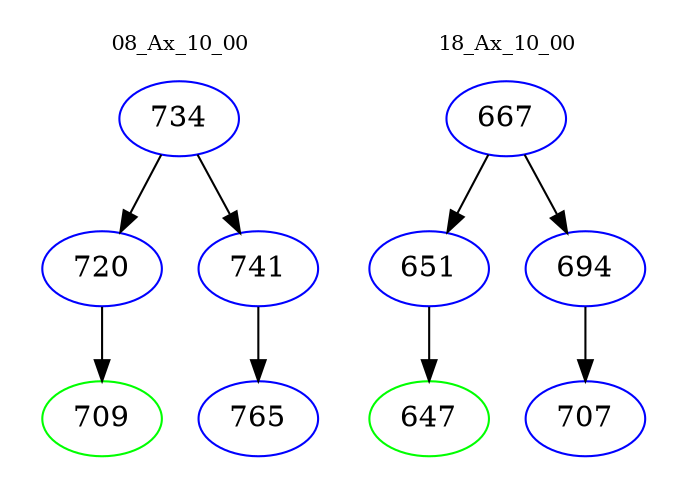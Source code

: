 digraph{
subgraph cluster_0 {
color = white
label = "08_Ax_10_00";
fontsize=10;
T0_734 [label="734", color="blue"]
T0_734 -> T0_720 [color="black"]
T0_720 [label="720", color="blue"]
T0_720 -> T0_709 [color="black"]
T0_709 [label="709", color="green"]
T0_734 -> T0_741 [color="black"]
T0_741 [label="741", color="blue"]
T0_741 -> T0_765 [color="black"]
T0_765 [label="765", color="blue"]
}
subgraph cluster_1 {
color = white
label = "18_Ax_10_00";
fontsize=10;
T1_667 [label="667", color="blue"]
T1_667 -> T1_651 [color="black"]
T1_651 [label="651", color="blue"]
T1_651 -> T1_647 [color="black"]
T1_647 [label="647", color="green"]
T1_667 -> T1_694 [color="black"]
T1_694 [label="694", color="blue"]
T1_694 -> T1_707 [color="black"]
T1_707 [label="707", color="blue"]
}
}
